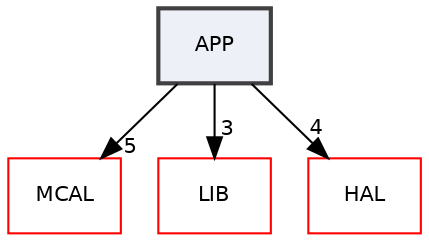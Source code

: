 digraph "APP"
{
 // LATEX_PDF_SIZE
  edge [fontname="Helvetica",fontsize="10",labelfontname="Helvetica",labelfontsize="10"];
  node [fontname="Helvetica",fontsize="10",shape=record];
  compound=true
  dir_0ca16891106f5a3e9ad635a0d6c5f98f [shape=box, label="APP", style="filled,bold,", fillcolor="#edf0f7", color="grey25", URL="dir_0ca16891106f5a3e9ad635a0d6c5f98f.html"];
  dir_aeef58f5a946ad8e66cca46db86d7cf5 [shape=box, label="MCAL", style="", fillcolor="#edf0f7", color="red", URL="dir_aeef58f5a946ad8e66cca46db86d7cf5.html"];
  dir_c49787b21523dfcd643eafa322448430 [shape=box, label="LIB", style="", fillcolor="#edf0f7", color="red", URL="dir_c49787b21523dfcd643eafa322448430.html"];
  dir_c5b59151d6c1325e022e4ba605eb40f8 [shape=box, label="HAL", style="", fillcolor="#edf0f7", color="red", URL="dir_c5b59151d6c1325e022e4ba605eb40f8.html"];
  dir_0ca16891106f5a3e9ad635a0d6c5f98f->dir_aeef58f5a946ad8e66cca46db86d7cf5 [headlabel="5", labeldistance=1.5 headhref="dir_000000_000009.html"];
  dir_0ca16891106f5a3e9ad635a0d6c5f98f->dir_c49787b21523dfcd643eafa322448430 [headlabel="3", labeldistance=1.5 headhref="dir_000000_000007.html"];
  dir_0ca16891106f5a3e9ad635a0d6c5f98f->dir_c5b59151d6c1325e022e4ba605eb40f8 [headlabel="4", labeldistance=1.5 headhref="dir_000000_000005.html"];
}
